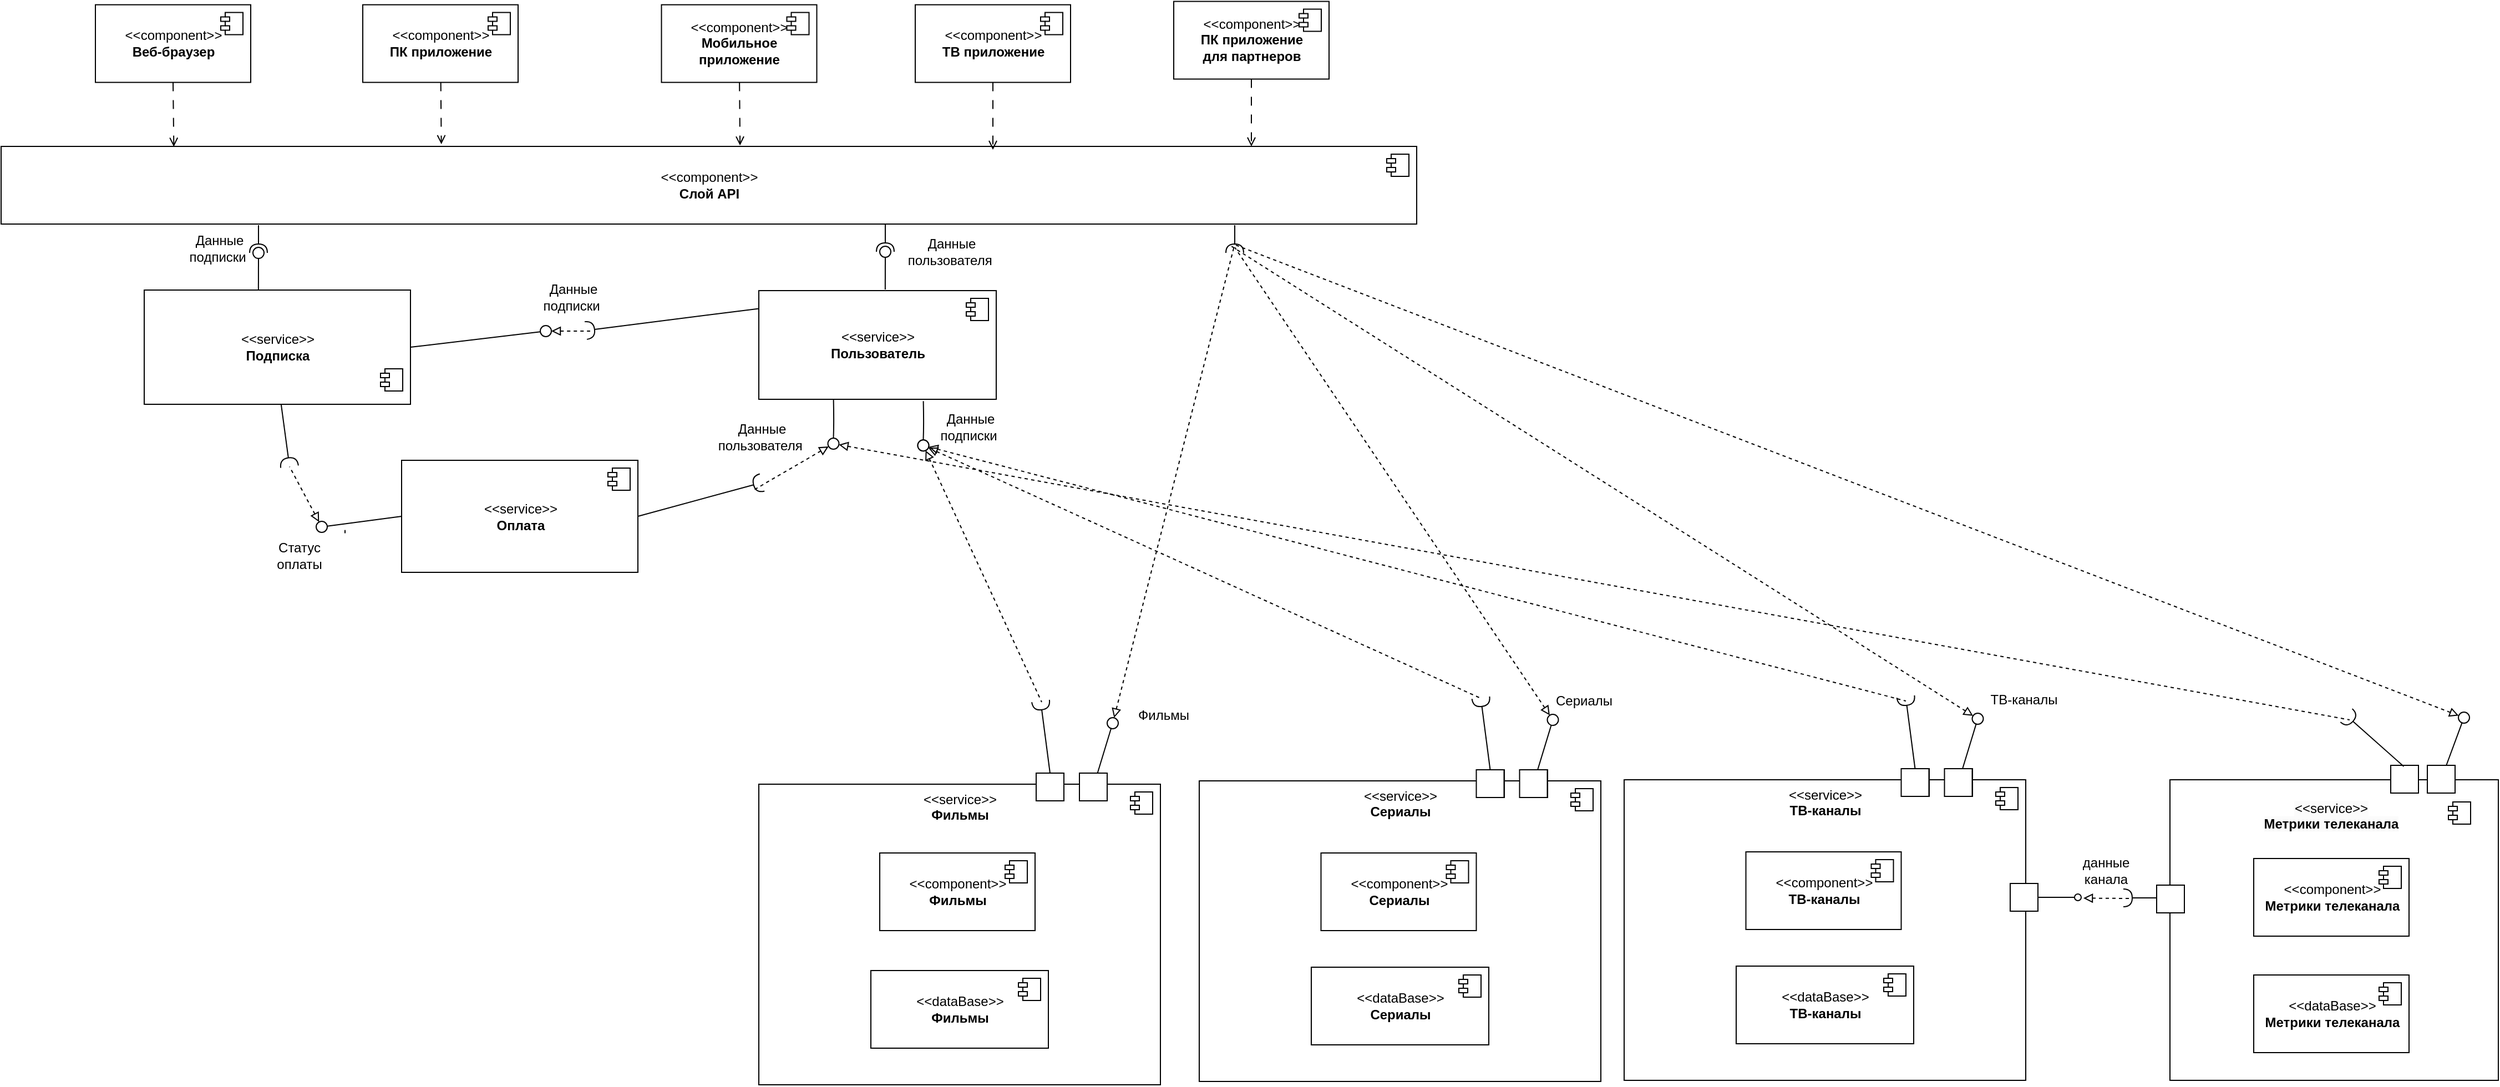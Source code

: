 <mxfile version="20.8.23" type="google"><diagram name="UML Component Diagram" id="gMeuonH23pOtvhWOVpLv"><mxGraphModel grid="0" page="1" gridSize="10" guides="1" tooltips="1" connect="1" arrows="1" fold="1" pageScale="1" pageWidth="827" pageHeight="1169" math="0" shadow="0"><root><mxCell id="0"/><mxCell id="1" parent="0"/><mxCell id="H2AgnQTNjd3K8Xh8UToB-10" value="" style="rounded=0;whiteSpace=wrap;html=1;" vertex="1" parent="1"><mxGeometry x="5302" y="782" width="296" height="271" as="geometry"/></mxCell><mxCell id="k0AQWbKtskEGaVL1FDZ_-157" value="&amp;lt;&amp;lt;service&amp;gt;&amp;gt;&lt;br style=&quot;border-color: var(--border-color);&quot;&gt;&lt;b style=&quot;border-color: var(--border-color);&quot;&gt;Фильмы&lt;/b&gt;" style="html=1;dropTarget=0;verticalAlign=top;" vertex="1" parent="1"><mxGeometry x="4030" y="786" width="362" height="271" as="geometry"/></mxCell><mxCell id="k0AQWbKtskEGaVL1FDZ_-158" value="" style="shape=module;jettyWidth=8;jettyHeight=4;" vertex="1" parent="k0AQWbKtskEGaVL1FDZ_-157"><mxGeometry x="1" width="20" height="20" relative="1" as="geometry"><mxPoint x="-27" y="7" as="offset"/></mxGeometry></mxCell><mxCell id="k0AQWbKtskEGaVL1FDZ_-159" style="rounded=0;orthogonalLoop=1;jettySize=auto;html=1;entryX=0.122;entryY=0.004;entryDx=0;entryDy=0;dashed=1;dashPattern=8 8;endArrow=open;endFill=0;exitX=0.5;exitY=1;exitDx=0;exitDy=0;entryPerimeter=0;" edge="1" parent="1" source="k0AQWbKtskEGaVL1FDZ_-160" target="k0AQWbKtskEGaVL1FDZ_-166"><mxGeometry relative="1" as="geometry"/></mxCell><mxCell id="k0AQWbKtskEGaVL1FDZ_-160" value="&amp;lt;&amp;lt;component&amp;gt;&amp;gt;&lt;br&gt;&lt;b&gt;Веб-браузер&lt;/b&gt;" style="html=1;dropTarget=0;" vertex="1" parent="1"><mxGeometry x="3432" y="83.28" width="140" height="70" as="geometry"/></mxCell><mxCell id="k0AQWbKtskEGaVL1FDZ_-161" value="" style="shape=module;jettyWidth=8;jettyHeight=4;" vertex="1" parent="k0AQWbKtskEGaVL1FDZ_-160"><mxGeometry x="1" width="20" height="20" relative="1" as="geometry"><mxPoint x="-27" y="7" as="offset"/></mxGeometry></mxCell><mxCell id="k0AQWbKtskEGaVL1FDZ_-162" style="rounded=0;orthogonalLoop=1;jettySize=auto;html=1;entryX=0.311;entryY=-0.029;entryDx=0;entryDy=0;dashed=1;dashPattern=8 8;endArrow=open;endFill=0;entryPerimeter=0;" edge="1" parent="1" source="k0AQWbKtskEGaVL1FDZ_-163" target="k0AQWbKtskEGaVL1FDZ_-166"><mxGeometry relative="1" as="geometry"><mxPoint x="3909" y="211" as="targetPoint"/></mxGeometry></mxCell><mxCell id="k0AQWbKtskEGaVL1FDZ_-163" value="&amp;lt;&amp;lt;component&amp;gt;&amp;gt;&lt;br&gt;&lt;b&gt;ПК приложение&lt;/b&gt;" style="html=1;dropTarget=0;" vertex="1" parent="1"><mxGeometry x="3673" y="83.28" width="140" height="70" as="geometry"/></mxCell><mxCell id="k0AQWbKtskEGaVL1FDZ_-164" value="" style="shape=module;jettyWidth=8;jettyHeight=4;" vertex="1" parent="k0AQWbKtskEGaVL1FDZ_-163"><mxGeometry x="1" width="20" height="20" relative="1" as="geometry"><mxPoint x="-27" y="7" as="offset"/></mxGeometry></mxCell><mxCell id="k0AQWbKtskEGaVL1FDZ_-165" style="edgeStyle=orthogonalEdgeStyle;curved=1;rounded=0;orthogonalLoop=1;jettySize=auto;html=1;endArrow=none;endFill=0;startArrow=none;" edge="1" parent="1"><mxGeometry relative="1" as="geometry"><mxPoint x="3657.0" y="559.7" as="targetPoint"/><mxPoint x="3657" y="559.7" as="sourcePoint"/><Array as="points"><mxPoint x="3657" y="554.7"/><mxPoint x="3657" y="554.7"/></Array></mxGeometry></mxCell><mxCell id="k0AQWbKtskEGaVL1FDZ_-166" value="&amp;lt;&amp;lt;component&amp;gt;&amp;gt;&lt;br&gt;&lt;b&gt;Слой API&lt;/b&gt;" style="html=1;dropTarget=0;" vertex="1" parent="1"><mxGeometry x="3347" y="211" width="1276" height="70" as="geometry"/></mxCell><mxCell id="k0AQWbKtskEGaVL1FDZ_-167" value="" style="shape=module;jettyWidth=8;jettyHeight=4;" vertex="1" parent="k0AQWbKtskEGaVL1FDZ_-166"><mxGeometry x="1" width="20" height="20" relative="1" as="geometry"><mxPoint x="-27" y="7" as="offset"/></mxGeometry></mxCell><mxCell id="k0AQWbKtskEGaVL1FDZ_-168" value="&amp;lt;&amp;lt;dataBase&amp;gt;&amp;gt;&lt;br&gt;&lt;b style=&quot;border-color: var(--border-color);&quot;&gt;Фильмы&lt;/b&gt;" style="html=1;dropTarget=0;" vertex="1" parent="1"><mxGeometry x="4131" y="954" width="160" height="70" as="geometry"/></mxCell><mxCell id="k0AQWbKtskEGaVL1FDZ_-169" value="" style="shape=module;jettyWidth=8;jettyHeight=4;" vertex="1" parent="k0AQWbKtskEGaVL1FDZ_-168"><mxGeometry x="1" width="20" height="20" relative="1" as="geometry"><mxPoint x="-27" y="7" as="offset"/></mxGeometry></mxCell><mxCell id="k0AQWbKtskEGaVL1FDZ_-170" value="" style="rounded=0;orthogonalLoop=1;jettySize=auto;html=1;endArrow=none;endFill=0;sketch=0;sourcePerimeterSpacing=0;targetPerimeterSpacing=0;curved=1;exitX=0.597;exitY=-0.014;exitDx=0;exitDy=0;exitPerimeter=0;" edge="1" parent="1" target="k0AQWbKtskEGaVL1FDZ_-172"><mxGeometry relative="1" as="geometry"><mxPoint x="3578.938" y="341.002" as="sourcePoint"/></mxGeometry></mxCell><mxCell id="k0AQWbKtskEGaVL1FDZ_-171" value="" style="rounded=0;orthogonalLoop=1;jettySize=auto;html=1;endArrow=halfCircle;endFill=0;entryX=0.5;entryY=0.5;endSize=6;strokeWidth=1;sketch=0;curved=1;" edge="1" parent="1" target="k0AQWbKtskEGaVL1FDZ_-172"><mxGeometry relative="1" as="geometry"><mxPoint x="3579" y="282.01" as="sourcePoint"/></mxGeometry></mxCell><mxCell id="k0AQWbKtskEGaVL1FDZ_-172" value="" style="ellipse;whiteSpace=wrap;html=1;align=center;aspect=fixed;resizable=0;points=[];outlineConnect=0;sketch=0;" vertex="1" parent="1"><mxGeometry x="3574" y="302.01" width="10" height="10" as="geometry"/></mxCell><mxCell id="k0AQWbKtskEGaVL1FDZ_-173" value="" style="rounded=0;orthogonalLoop=1;jettySize=auto;html=1;endArrow=none;endFill=0;sketch=0;sourcePerimeterSpacing=0;targetPerimeterSpacing=0;curved=1;exitX=0.597;exitY=-0.014;exitDx=0;exitDy=0;exitPerimeter=0;" edge="1" parent="1" target="k0AQWbKtskEGaVL1FDZ_-174"><mxGeometry relative="1" as="geometry"><mxPoint x="4143.938" y="339.992" as="sourcePoint"/></mxGeometry></mxCell><mxCell id="k0AQWbKtskEGaVL1FDZ_-174" value="" style="ellipse;whiteSpace=wrap;html=1;align=center;aspect=fixed;resizable=0;points=[];outlineConnect=0;sketch=0;" vertex="1" parent="1"><mxGeometry x="4139" y="301" width="10" height="10" as="geometry"/></mxCell><mxCell id="k0AQWbKtskEGaVL1FDZ_-175" value="" style="rounded=0;orthogonalLoop=1;jettySize=auto;html=1;endArrow=halfCircle;endFill=0;entryX=0.5;entryY=0.5;endSize=6;strokeWidth=1;sketch=0;curved=1;" edge="1" parent="1" target="k0AQWbKtskEGaVL1FDZ_-174"><mxGeometry relative="1" as="geometry"><mxPoint x="4144" y="281" as="sourcePoint"/></mxGeometry></mxCell><mxCell id="k0AQWbKtskEGaVL1FDZ_-176" value="" style="rounded=0;orthogonalLoop=1;jettySize=auto;html=1;endArrow=halfCircle;endFill=0;entryX=0.5;entryY=0.5;endSize=6;strokeWidth=1;sketch=0;curved=1;" edge="1" parent="1"><mxGeometry relative="1" as="geometry"><mxPoint x="4459" y="282.01" as="sourcePoint"/><mxPoint x="4459" y="307.01" as="targetPoint"/></mxGeometry></mxCell><mxCell id="k0AQWbKtskEGaVL1FDZ_-177" value="Данные подписки&amp;nbsp;" style="text;html=1;strokeColor=none;fillColor=none;align=center;verticalAlign=middle;whiteSpace=wrap;rounded=0;" vertex="1" parent="1"><mxGeometry x="3514" y="288.01" width="60" height="30" as="geometry"/></mxCell><mxCell id="k0AQWbKtskEGaVL1FDZ_-178" value="Данные пользователя&amp;nbsp;" style="text;html=1;strokeColor=none;fillColor=none;align=center;verticalAlign=middle;whiteSpace=wrap;rounded=0;" vertex="1" parent="1"><mxGeometry x="4174" y="291" width="60" height="30" as="geometry"/></mxCell><mxCell id="k0AQWbKtskEGaVL1FDZ_-179" value="" style="rounded=0;orthogonalLoop=1;jettySize=auto;html=1;endArrow=halfCircle;endFill=0;endSize=6;strokeWidth=1;sketch=0;curved=1;exitX=1;exitY=0.5;exitDx=0;exitDy=0;" edge="1" parent="1" source="k0AQWbKtskEGaVL1FDZ_-209"><mxGeometry relative="1" as="geometry"><mxPoint x="4095" y="638.5" as="sourcePoint"/><mxPoint x="4033" y="514" as="targetPoint"/></mxGeometry></mxCell><mxCell id="k0AQWbKtskEGaVL1FDZ_-180" value="" style="edgeStyle=orthogonalEdgeStyle;curved=1;rounded=0;orthogonalLoop=1;jettySize=auto;html=1;endArrow=none;endFill=0;" edge="1" parent="1" target="k0AQWbKtskEGaVL1FDZ_-182"><mxGeometry relative="1" as="geometry"><mxPoint x="4097.25" y="488" as="targetPoint"/><mxPoint x="4097.309" y="439" as="sourcePoint"/></mxGeometry></mxCell><mxCell id="k0AQWbKtskEGaVL1FDZ_-181" style="edgeStyle=none;rounded=0;orthogonalLoop=1;jettySize=auto;html=1;dashed=1;startArrow=block;startFill=0;endArrow=none;endFill=0;" edge="1" parent="1" source="k0AQWbKtskEGaVL1FDZ_-182"><mxGeometry relative="1" as="geometry"><mxPoint x="4025" y="521" as="targetPoint"/></mxGeometry></mxCell><mxCell id="k0AQWbKtskEGaVL1FDZ_-182" value="" style="ellipse;whiteSpace=wrap;html=1;align=center;aspect=fixed;resizable=0;points=[];outlineConnect=0;sketch=0;" vertex="1" parent="1"><mxGeometry x="4092.25" y="474" width="10" height="10" as="geometry"/></mxCell><mxCell id="k0AQWbKtskEGaVL1FDZ_-183" value="" style="rounded=0;orthogonalLoop=1;jettySize=auto;html=1;endArrow=none;endFill=0;sketch=0;sourcePerimeterSpacing=0;targetPerimeterSpacing=0;curved=1;exitX=1;exitY=0.5;exitDx=0;exitDy=0;" edge="1" parent="1" source="k0AQWbKtskEGaVL1FDZ_-207" target="k0AQWbKtskEGaVL1FDZ_-185"><mxGeometry relative="1" as="geometry"><mxPoint x="3716" y="456" as="sourcePoint"/></mxGeometry></mxCell><mxCell id="k0AQWbKtskEGaVL1FDZ_-184" style="edgeStyle=none;rounded=0;orthogonalLoop=1;jettySize=auto;html=1;endArrow=none;endFill=0;dashed=1;startArrow=block;startFill=0;" edge="1" parent="1" source="k0AQWbKtskEGaVL1FDZ_-185"><mxGeometry relative="1" as="geometry"><mxPoint x="3878" y="377.5" as="targetPoint"/></mxGeometry></mxCell><mxCell id="k0AQWbKtskEGaVL1FDZ_-185" value="" style="ellipse;whiteSpace=wrap;html=1;align=center;aspect=fixed;resizable=0;points=[];outlineConnect=0;sketch=0;" vertex="1" parent="1"><mxGeometry x="3833" y="372.5" width="10" height="10" as="geometry"/></mxCell><mxCell id="k0AQWbKtskEGaVL1FDZ_-186" value="" style="rounded=0;orthogonalLoop=1;jettySize=auto;html=1;endArrow=halfCircle;endFill=0;endSize=6;strokeWidth=1;sketch=0;curved=1;exitX=0.005;exitY=0.164;exitDx=0;exitDy=0;exitPerimeter=0;" edge="1" parent="1" source="k0AQWbKtskEGaVL1FDZ_-211"><mxGeometry relative="1" as="geometry"><mxPoint x="4023" y="377" as="sourcePoint"/><mxPoint x="3874" y="377" as="targetPoint"/></mxGeometry></mxCell><mxCell id="k0AQWbKtskEGaVL1FDZ_-187" value="Данные подписки&amp;nbsp;" style="text;html=1;strokeColor=none;fillColor=none;align=center;verticalAlign=middle;whiteSpace=wrap;rounded=0;" vertex="1" parent="1"><mxGeometry x="3833" y="332" width="60" height="30" as="geometry"/></mxCell><mxCell id="k0AQWbKtskEGaVL1FDZ_-188" value="" style="rounded=0;orthogonalLoop=1;jettySize=auto;html=1;endArrow=halfCircle;endFill=0;endSize=6;strokeWidth=1;sketch=0;curved=1;exitX=0.603;exitY=1.004;exitDx=0;exitDy=0;exitPerimeter=0;" edge="1" parent="1"><mxGeometry relative="1" as="geometry"><mxPoint x="3597.862" y="431.998" as="sourcePoint"/><mxPoint x="3607" y="499.71" as="targetPoint"/></mxGeometry></mxCell><mxCell id="k0AQWbKtskEGaVL1FDZ_-189" style="rounded=0;orthogonalLoop=1;jettySize=auto;html=1;entryX=0;entryY=0.5;entryDx=0;entryDy=0;endArrow=none;endFill=0;" edge="1" parent="1" source="k0AQWbKtskEGaVL1FDZ_-191" target="k0AQWbKtskEGaVL1FDZ_-209"><mxGeometry relative="1" as="geometry"><mxPoint x="3677" y="610.71" as="targetPoint"/></mxGeometry></mxCell><mxCell id="k0AQWbKtskEGaVL1FDZ_-190" style="edgeStyle=none;rounded=0;orthogonalLoop=1;jettySize=auto;html=1;dashed=1;startArrow=block;startFill=0;endArrow=none;endFill=0;" edge="1" parent="1" source="k0AQWbKtskEGaVL1FDZ_-191"><mxGeometry relative="1" as="geometry"><mxPoint x="3607" y="499.71" as="targetPoint"/></mxGeometry></mxCell><mxCell id="k0AQWbKtskEGaVL1FDZ_-191" value="" style="ellipse;whiteSpace=wrap;html=1;align=center;aspect=fixed;resizable=0;points=[];outlineConnect=0;sketch=0;" vertex="1" parent="1"><mxGeometry x="3631" y="549" width="10" height="10" as="geometry"/></mxCell><mxCell id="k0AQWbKtskEGaVL1FDZ_-192" value="Статус&lt;br&gt;оплаты" style="text;html=1;strokeColor=none;fillColor=none;align=center;verticalAlign=middle;whiteSpace=wrap;rounded=0;" vertex="1" parent="1"><mxGeometry x="3586" y="565" width="60" height="30" as="geometry"/></mxCell><mxCell id="k0AQWbKtskEGaVL1FDZ_-193" style="edgeStyle=none;rounded=0;orthogonalLoop=1;jettySize=auto;html=1;startArrow=none;startFill=0;endArrow=none;endFill=0;" edge="1" parent="1" source="k0AQWbKtskEGaVL1FDZ_-194" target="k0AQWbKtskEGaVL1FDZ_-197"><mxGeometry relative="1" as="geometry"/></mxCell><mxCell id="k0AQWbKtskEGaVL1FDZ_-194" value="" style="whiteSpace=wrap;html=1;aspect=fixed;" vertex="1" parent="1"><mxGeometry x="4319" y="776" width="25" height="25" as="geometry"/></mxCell><mxCell id="k0AQWbKtskEGaVL1FDZ_-195" value="" style="whiteSpace=wrap;html=1;aspect=fixed;" vertex="1" parent="1"><mxGeometry x="4280" y="776" width="25" height="25" as="geometry"/></mxCell><mxCell id="k0AQWbKtskEGaVL1FDZ_-196" style="edgeStyle=none;rounded=0;orthogonalLoop=1;jettySize=auto;html=1;dashed=1;startArrow=block;startFill=0;endArrow=none;endFill=0;" edge="1" parent="1" source="k0AQWbKtskEGaVL1FDZ_-197"><mxGeometry relative="1" as="geometry"><mxPoint x="4459" y="299" as="targetPoint"/></mxGeometry></mxCell><mxCell id="k0AQWbKtskEGaVL1FDZ_-197" value="" style="ellipse;whiteSpace=wrap;html=1;align=center;aspect=fixed;resizable=0;points=[];outlineConnect=0;sketch=0;" vertex="1" parent="1"><mxGeometry x="4344" y="726" width="10" height="10" as="geometry"/></mxCell><mxCell id="k0AQWbKtskEGaVL1FDZ_-198" value="" style="rounded=0;orthogonalLoop=1;jettySize=auto;html=1;endArrow=halfCircle;endFill=0;endSize=6;strokeWidth=1;sketch=0;curved=1;exitX=0.5;exitY=0;exitDx=0;exitDy=0;" edge="1" parent="1" source="k0AQWbKtskEGaVL1FDZ_-195"><mxGeometry relative="1" as="geometry"><mxPoint x="4028.862" y="339.788" as="sourcePoint"/><mxPoint x="4284" y="711" as="targetPoint"/></mxGeometry></mxCell><mxCell id="k0AQWbKtskEGaVL1FDZ_-199" value="Данные пользователя&amp;nbsp;" style="text;html=1;strokeColor=none;fillColor=none;align=center;verticalAlign=middle;whiteSpace=wrap;rounded=0;" vertex="1" parent="1"><mxGeometry x="4003.25" y="458" width="60" height="30" as="geometry"/></mxCell><mxCell id="k0AQWbKtskEGaVL1FDZ_-200" value="" style="edgeStyle=orthogonalEdgeStyle;curved=1;rounded=0;orthogonalLoop=1;jettySize=auto;html=1;endArrow=none;endFill=0;" edge="1" parent="1" target="k0AQWbKtskEGaVL1FDZ_-202"><mxGeometry relative="1" as="geometry"><mxPoint x="4178.25" y="489.63" as="targetPoint"/><mxPoint x="4178.303" y="440.63" as="sourcePoint"/></mxGeometry></mxCell><mxCell id="k0AQWbKtskEGaVL1FDZ_-201" style="edgeStyle=none;rounded=0;orthogonalLoop=1;jettySize=auto;html=1;startArrow=block;startFill=0;endArrow=none;endFill=0;dashed=1;" edge="1" parent="1" source="k0AQWbKtskEGaVL1FDZ_-202"><mxGeometry relative="1" as="geometry"><mxPoint x="4285" y="712" as="targetPoint"/></mxGeometry></mxCell><mxCell id="k0AQWbKtskEGaVL1FDZ_-202" value="" style="ellipse;whiteSpace=wrap;html=1;align=center;aspect=fixed;resizable=0;points=[];outlineConnect=0;sketch=0;" vertex="1" parent="1"><mxGeometry x="4173.25" y="475.63" width="10" height="10" as="geometry"/></mxCell><mxCell id="k0AQWbKtskEGaVL1FDZ_-203" value="Данные подписки&amp;nbsp;" style="text;html=1;strokeColor=none;fillColor=none;align=center;verticalAlign=middle;whiteSpace=wrap;rounded=0;" vertex="1" parent="1"><mxGeometry x="4190.75" y="448.5" width="60" height="30" as="geometry"/></mxCell><mxCell id="k0AQWbKtskEGaVL1FDZ_-204" value="Фильмы" style="text;html=1;strokeColor=none;fillColor=none;align=center;verticalAlign=middle;whiteSpace=wrap;rounded=0;" vertex="1" parent="1"><mxGeometry x="4365" y="709" width="60" height="30" as="geometry"/></mxCell><mxCell id="k0AQWbKtskEGaVL1FDZ_-205" value="&amp;lt;&amp;lt;component&amp;gt;&amp;gt;&lt;br&gt;&lt;b&gt;Фильмы&lt;/b&gt;" style="html=1;dropTarget=0;" vertex="1" parent="1"><mxGeometry x="4139" y="848" width="140" height="70" as="geometry"/></mxCell><mxCell id="k0AQWbKtskEGaVL1FDZ_-206" value="" style="shape=module;jettyWidth=8;jettyHeight=4;" vertex="1" parent="k0AQWbKtskEGaVL1FDZ_-205"><mxGeometry x="1" width="20" height="20" relative="1" as="geometry"><mxPoint x="-27" y="7" as="offset"/></mxGeometry></mxCell><mxCell id="k0AQWbKtskEGaVL1FDZ_-207" value="&lt;span style=&quot;border-color: var(--border-color);&quot;&gt;&amp;lt;&amp;lt;service&amp;gt;&amp;gt;&lt;br&gt;&lt;b&gt;Подписка&lt;/b&gt;&lt;/span&gt;" style="html=1;dropTarget=0;verticalAlign=middle;" vertex="1" parent="1"><mxGeometry x="3476" y="340.5" width="240" height="103" as="geometry"/></mxCell><mxCell id="k0AQWbKtskEGaVL1FDZ_-208" value="" style="shape=module;jettyWidth=8;jettyHeight=4;" vertex="1" parent="k0AQWbKtskEGaVL1FDZ_-207"><mxGeometry x="1" width="20" height="20" relative="1" as="geometry"><mxPoint x="-27" y="71" as="offset"/></mxGeometry></mxCell><mxCell id="k0AQWbKtskEGaVL1FDZ_-209" value="&amp;lt;&amp;lt;service&amp;gt;&amp;gt;&lt;br style=&quot;border-color: var(--border-color);&quot;&gt;&lt;b&gt;Оплата&lt;/b&gt;" style="html=1;dropTarget=0;verticalAlign=middle;" vertex="1" parent="1"><mxGeometry x="3708" y="494" width="213" height="101" as="geometry"/></mxCell><mxCell id="k0AQWbKtskEGaVL1FDZ_-210" value="" style="shape=module;jettyWidth=8;jettyHeight=4;" vertex="1" parent="k0AQWbKtskEGaVL1FDZ_-209"><mxGeometry x="1" width="20" height="20" relative="1" as="geometry"><mxPoint x="-27" y="7" as="offset"/></mxGeometry></mxCell><mxCell id="k0AQWbKtskEGaVL1FDZ_-211" value="&amp;lt;&amp;lt;service&amp;gt;&amp;gt;&lt;br style=&quot;border-color: var(--border-color);&quot;&gt;&lt;b style=&quot;border-color: var(--border-color);&quot;&gt;Пользователь&lt;/b&gt;" style="html=1;dropTarget=0;verticalAlign=middle;" vertex="1" parent="1"><mxGeometry x="4030" y="341" width="214" height="98" as="geometry"/></mxCell><mxCell id="k0AQWbKtskEGaVL1FDZ_-212" value="" style="shape=module;jettyWidth=8;jettyHeight=4;" vertex="1" parent="k0AQWbKtskEGaVL1FDZ_-211"><mxGeometry x="1" width="20" height="20" relative="1" as="geometry"><mxPoint x="-27" y="7" as="offset"/></mxGeometry></mxCell><mxCell id="k0AQWbKtskEGaVL1FDZ_-214" value="&amp;lt;&amp;lt;service&amp;gt;&amp;gt;&lt;br style=&quot;border-color: var(--border-color);&quot;&gt;&lt;b style=&quot;border-color: var(--border-color);&quot;&gt;Сериалы&lt;/b&gt;" style="html=1;dropTarget=0;verticalAlign=top;" vertex="1" parent="1"><mxGeometry x="4427" y="783" width="362" height="271" as="geometry"/></mxCell><mxCell id="k0AQWbKtskEGaVL1FDZ_-215" value="" style="shape=module;jettyWidth=8;jettyHeight=4;" vertex="1" parent="k0AQWbKtskEGaVL1FDZ_-214"><mxGeometry x="1" width="20" height="20" relative="1" as="geometry"><mxPoint x="-27" y="7" as="offset"/></mxGeometry></mxCell><mxCell id="k0AQWbKtskEGaVL1FDZ_-216" value="&amp;lt;&amp;lt;dataBase&amp;gt;&amp;gt;&lt;br&gt;&lt;b style=&quot;border-color: var(--border-color);&quot;&gt;Сериалы&lt;/b&gt;" style="html=1;dropTarget=0;" vertex="1" parent="1"><mxGeometry x="4528" y="951" width="160" height="70" as="geometry"/></mxCell><mxCell id="k0AQWbKtskEGaVL1FDZ_-217" value="" style="shape=module;jettyWidth=8;jettyHeight=4;" vertex="1" parent="k0AQWbKtskEGaVL1FDZ_-216"><mxGeometry x="1" width="20" height="20" relative="1" as="geometry"><mxPoint x="-27" y="7" as="offset"/></mxGeometry></mxCell><mxCell id="k0AQWbKtskEGaVL1FDZ_-218" value="" style="whiteSpace=wrap;html=1;aspect=fixed;" vertex="1" parent="1"><mxGeometry x="4716" y="773" width="25" height="25" as="geometry"/></mxCell><mxCell id="k0AQWbKtskEGaVL1FDZ_-219" value="" style="whiteSpace=wrap;html=1;aspect=fixed;" vertex="1" parent="1"><mxGeometry x="4677" y="773" width="25" height="25" as="geometry"/></mxCell><mxCell id="k0AQWbKtskEGaVL1FDZ_-220" value="&amp;lt;&amp;lt;component&amp;gt;&amp;gt;&lt;br&gt;&lt;b&gt;Сериалы&lt;/b&gt;" style="html=1;dropTarget=0;" vertex="1" parent="1"><mxGeometry x="4536.75" y="848" width="140" height="70" as="geometry"/></mxCell><mxCell id="k0AQWbKtskEGaVL1FDZ_-221" value="" style="shape=module;jettyWidth=8;jettyHeight=4;" vertex="1" parent="k0AQWbKtskEGaVL1FDZ_-220"><mxGeometry x="1" width="20" height="20" relative="1" as="geometry"><mxPoint x="-27" y="7" as="offset"/></mxGeometry></mxCell><mxCell id="k0AQWbKtskEGaVL1FDZ_-222" style="edgeStyle=none;rounded=0;orthogonalLoop=1;jettySize=auto;html=1;startArrow=none;startFill=0;endArrow=none;endFill=0;" edge="1" parent="1" source="k0AQWbKtskEGaVL1FDZ_-223" target="k0AQWbKtskEGaVL1FDZ_-225"><mxGeometry relative="1" as="geometry"/></mxCell><mxCell id="k0AQWbKtskEGaVL1FDZ_-223" value="" style="whiteSpace=wrap;html=1;aspect=fixed;" vertex="1" parent="1"><mxGeometry x="4715.75" y="773" width="25" height="25" as="geometry"/></mxCell><mxCell id="k0AQWbKtskEGaVL1FDZ_-224" value="" style="whiteSpace=wrap;html=1;aspect=fixed;" vertex="1" parent="1"><mxGeometry x="4676.75" y="773" width="25" height="25" as="geometry"/></mxCell><mxCell id="k0AQWbKtskEGaVL1FDZ_-225" value="" style="ellipse;whiteSpace=wrap;html=1;align=center;aspect=fixed;resizable=0;points=[];outlineConnect=0;sketch=0;" vertex="1" parent="1"><mxGeometry x="4740.75" y="723" width="10" height="10" as="geometry"/></mxCell><mxCell id="k0AQWbKtskEGaVL1FDZ_-226" value="" style="rounded=0;orthogonalLoop=1;jettySize=auto;html=1;endArrow=halfCircle;endFill=0;endSize=6;strokeWidth=1;sketch=0;curved=1;exitX=0.5;exitY=0;exitDx=0;exitDy=0;" edge="1" parent="1" source="k0AQWbKtskEGaVL1FDZ_-224"><mxGeometry relative="1" as="geometry"><mxPoint x="4425.612" y="336.788" as="sourcePoint"/><mxPoint x="4680.75" y="708" as="targetPoint"/></mxGeometry></mxCell><mxCell id="k0AQWbKtskEGaVL1FDZ_-227" style="edgeStyle=none;rounded=0;orthogonalLoop=1;jettySize=auto;html=1;startArrow=block;startFill=0;endArrow=none;endFill=0;dashed=1;" edge="1" parent="1" source="k0AQWbKtskEGaVL1FDZ_-228"><mxGeometry relative="1" as="geometry"><mxPoint x="4681.75" y="709" as="targetPoint"/></mxGeometry></mxCell><mxCell id="k0AQWbKtskEGaVL1FDZ_-228" value="" style="ellipse;whiteSpace=wrap;html=1;align=center;aspect=fixed;resizable=0;points=[];outlineConnect=0;sketch=0;" vertex="1" parent="1"><mxGeometry x="4173.25" y="475.63" width="10" height="10" as="geometry"/></mxCell><mxCell id="k0AQWbKtskEGaVL1FDZ_-229" style="edgeStyle=none;rounded=0;orthogonalLoop=1;jettySize=auto;html=1;dashed=1;startArrow=block;startFill=0;endArrow=none;endFill=0;" edge="1" parent="1" source="k0AQWbKtskEGaVL1FDZ_-225"><mxGeometry relative="1" as="geometry"><mxPoint x="4459" y="302" as="targetPoint"/><mxPoint x="4358.615" y="736.015" as="sourcePoint"/></mxGeometry></mxCell><mxCell id="k0AQWbKtskEGaVL1FDZ_-230" value="Сериалы" style="text;html=1;strokeColor=none;fillColor=none;align=center;verticalAlign=middle;whiteSpace=wrap;rounded=0;" vertex="1" parent="1"><mxGeometry x="4744" y="696" width="60" height="30" as="geometry"/></mxCell><mxCell id="k0AQWbKtskEGaVL1FDZ_-231" value="&amp;lt;&amp;lt;service&amp;gt;&amp;gt;&lt;br style=&quot;border-color: var(--border-color);&quot;&gt;&lt;b style=&quot;border-color: var(--border-color);&quot;&gt;ТВ-каналы&lt;/b&gt;" style="html=1;dropTarget=0;verticalAlign=top;" vertex="1" parent="1"><mxGeometry x="4810" y="782" width="362" height="271" as="geometry"/></mxCell><mxCell id="k0AQWbKtskEGaVL1FDZ_-232" value="" style="shape=module;jettyWidth=8;jettyHeight=4;" vertex="1" parent="k0AQWbKtskEGaVL1FDZ_-231"><mxGeometry x="1" width="20" height="20" relative="1" as="geometry"><mxPoint x="-27" y="7" as="offset"/></mxGeometry></mxCell><mxCell id="k0AQWbKtskEGaVL1FDZ_-233" value="&amp;lt;&amp;lt;dataBase&amp;gt;&amp;gt;&lt;br&gt;&lt;b style=&quot;border-color: var(--border-color);&quot;&gt;ТВ-каналы&lt;/b&gt;" style="html=1;dropTarget=0;" vertex="1" parent="1"><mxGeometry x="4911" y="950" width="160" height="70" as="geometry"/></mxCell><mxCell id="k0AQWbKtskEGaVL1FDZ_-234" value="" style="shape=module;jettyWidth=8;jettyHeight=4;" vertex="1" parent="k0AQWbKtskEGaVL1FDZ_-233"><mxGeometry x="1" width="20" height="20" relative="1" as="geometry"><mxPoint x="-27" y="7" as="offset"/></mxGeometry></mxCell><mxCell id="k0AQWbKtskEGaVL1FDZ_-235" value="" style="whiteSpace=wrap;html=1;aspect=fixed;" vertex="1" parent="1"><mxGeometry x="5099" y="772" width="25" height="25" as="geometry"/></mxCell><mxCell id="k0AQWbKtskEGaVL1FDZ_-236" value="" style="whiteSpace=wrap;html=1;aspect=fixed;" vertex="1" parent="1"><mxGeometry x="5060" y="772" width="25" height="25" as="geometry"/></mxCell><mxCell id="k0AQWbKtskEGaVL1FDZ_-237" value="&amp;lt;&amp;lt;component&amp;gt;&amp;gt;&lt;br&gt;&lt;b&gt;ТВ-каналы&lt;/b&gt;" style="html=1;dropTarget=0;" vertex="1" parent="1"><mxGeometry x="4919.75" y="847" width="140" height="70" as="geometry"/></mxCell><mxCell id="k0AQWbKtskEGaVL1FDZ_-238" value="" style="shape=module;jettyWidth=8;jettyHeight=4;" vertex="1" parent="k0AQWbKtskEGaVL1FDZ_-237"><mxGeometry x="1" width="20" height="20" relative="1" as="geometry"><mxPoint x="-27" y="7" as="offset"/></mxGeometry></mxCell><mxCell id="k0AQWbKtskEGaVL1FDZ_-239" style="edgeStyle=none;rounded=0;orthogonalLoop=1;jettySize=auto;html=1;startArrow=none;startFill=0;endArrow=none;endFill=0;" edge="1" parent="1" source="k0AQWbKtskEGaVL1FDZ_-240" target="k0AQWbKtskEGaVL1FDZ_-242"><mxGeometry relative="1" as="geometry"/></mxCell><mxCell id="k0AQWbKtskEGaVL1FDZ_-240" value="" style="whiteSpace=wrap;html=1;aspect=fixed;" vertex="1" parent="1"><mxGeometry x="5098.75" y="772" width="25" height="25" as="geometry"/></mxCell><mxCell id="k0AQWbKtskEGaVL1FDZ_-241" value="" style="whiteSpace=wrap;html=1;aspect=fixed;" vertex="1" parent="1"><mxGeometry x="5059.75" y="772" width="25" height="25" as="geometry"/></mxCell><mxCell id="k0AQWbKtskEGaVL1FDZ_-242" value="" style="ellipse;whiteSpace=wrap;html=1;align=center;aspect=fixed;resizable=0;points=[];outlineConnect=0;sketch=0;" vertex="1" parent="1"><mxGeometry x="5123.75" y="722" width="10" height="10" as="geometry"/></mxCell><mxCell id="k0AQWbKtskEGaVL1FDZ_-243" value="" style="rounded=0;orthogonalLoop=1;jettySize=auto;html=1;endArrow=halfCircle;endFill=0;endSize=6;strokeWidth=1;sketch=0;curved=1;exitX=0.5;exitY=0;exitDx=0;exitDy=0;" edge="1" parent="1" source="k0AQWbKtskEGaVL1FDZ_-241"><mxGeometry relative="1" as="geometry"><mxPoint x="4808.612" y="335.788" as="sourcePoint"/><mxPoint x="5063.75" y="707" as="targetPoint"/></mxGeometry></mxCell><mxCell id="k0AQWbKtskEGaVL1FDZ_-244" style="edgeStyle=none;rounded=0;orthogonalLoop=1;jettySize=auto;html=1;dashed=1;startArrow=block;startFill=0;endArrow=none;endFill=0;" edge="1" parent="1" source="k0AQWbKtskEGaVL1FDZ_-242"><mxGeometry relative="1" as="geometry"><mxPoint x="4456" y="301" as="targetPoint"/><mxPoint x="4741.615" y="735.015" as="sourcePoint"/></mxGeometry></mxCell><mxCell id="k0AQWbKtskEGaVL1FDZ_-245" value="&lt;span style=&quot;border-color: var(--border-color);&quot;&gt;ТВ-каналы&lt;/span&gt;" style="text;html=1;strokeColor=none;fillColor=none;align=center;verticalAlign=middle;whiteSpace=wrap;rounded=0;" vertex="1" parent="1"><mxGeometry x="5127" y="695" width="87" height="30" as="geometry"/></mxCell><mxCell id="k0AQWbKtskEGaVL1FDZ_-249" style="edgeStyle=none;rounded=0;orthogonalLoop=1;jettySize=auto;html=1;startArrow=block;startFill=0;endArrow=none;endFill=0;dashed=1;" edge="1" parent="1" source="k0AQWbKtskEGaVL1FDZ_-228"><mxGeometry relative="1" as="geometry"><mxPoint x="5064" y="711" as="targetPoint"/><mxPoint x="4192.805" y="492.693" as="sourcePoint"/></mxGeometry></mxCell><mxCell id="k0AQWbKtskEGaVL1FDZ_-314" style="rounded=0;orthogonalLoop=1;jettySize=auto;html=1;entryX=0.522;entryY=-0.012;entryDx=0;entryDy=0;entryPerimeter=0;dashed=1;dashPattern=8 8;endArrow=open;endFill=0;" edge="1" parent="1" source="k0AQWbKtskEGaVL1FDZ_-310" target="k0AQWbKtskEGaVL1FDZ_-166"><mxGeometry relative="1" as="geometry"><mxPoint x="4177.206" y="208.27" as="targetPoint"/></mxGeometry></mxCell><mxCell id="k0AQWbKtskEGaVL1FDZ_-310" value="&amp;lt;&amp;lt;component&amp;gt;&amp;gt;&lt;br&gt;&lt;b&gt;Мобильное &lt;br&gt;приложение&lt;/b&gt;" style="html=1;dropTarget=0;" vertex="1" parent="1"><mxGeometry x="3942.25" y="83.28" width="140" height="70" as="geometry"/></mxCell><mxCell id="k0AQWbKtskEGaVL1FDZ_-311" value="" style="shape=module;jettyWidth=8;jettyHeight=4;" vertex="1" parent="k0AQWbKtskEGaVL1FDZ_-310"><mxGeometry x="1" width="20" height="20" relative="1" as="geometry"><mxPoint x="-27" y="7" as="offset"/></mxGeometry></mxCell><mxCell id="k0AQWbKtskEGaVL1FDZ_-315" style="rounded=0;orthogonalLoop=1;jettySize=auto;html=1;dashed=1;dashPattern=8 8;endArrow=open;endFill=0;" edge="1" parent="1" source="k0AQWbKtskEGaVL1FDZ_-312"><mxGeometry relative="1" as="geometry"><mxPoint x="4241" y="214" as="targetPoint"/></mxGeometry></mxCell><mxCell id="k0AQWbKtskEGaVL1FDZ_-312" value="&amp;lt;&amp;lt;component&amp;gt;&amp;gt;&lt;br&gt;&lt;b&gt;ТВ приложение&lt;/b&gt;" style="html=1;dropTarget=0;" vertex="1" parent="1"><mxGeometry x="4171" y="83.28" width="140" height="70" as="geometry"/></mxCell><mxCell id="k0AQWbKtskEGaVL1FDZ_-313" value="" style="shape=module;jettyWidth=8;jettyHeight=4;" vertex="1" parent="k0AQWbKtskEGaVL1FDZ_-312"><mxGeometry x="1" width="20" height="20" relative="1" as="geometry"><mxPoint x="-27" y="7" as="offset"/></mxGeometry></mxCell><mxCell id="H2AgnQTNjd3K8Xh8UToB-2" value="&amp;lt;&amp;lt;component&amp;gt;&amp;gt;&lt;br&gt;&lt;b&gt;Метрики телеканала&lt;/b&gt;" style="html=1;dropTarget=0;" vertex="1" parent="1"><mxGeometry x="5377.5" y="853" width="140" height="70" as="geometry"/></mxCell><mxCell id="H2AgnQTNjd3K8Xh8UToB-3" value="" style="shape=module;jettyWidth=8;jettyHeight=4;" vertex="1" parent="H2AgnQTNjd3K8Xh8UToB-2"><mxGeometry x="1" width="20" height="20" relative="1" as="geometry"><mxPoint x="-27" y="7" as="offset"/></mxGeometry></mxCell><mxCell id="H2AgnQTNjd3K8Xh8UToB-11" value="&lt;span style=&quot;color: rgb(0, 0, 0); font-family: Helvetica; font-size: 12px; font-style: normal; font-variant-ligatures: normal; font-variant-caps: normal; font-weight: 400; letter-spacing: normal; orphans: 2; text-indent: 0px; text-transform: none; widows: 2; word-spacing: 0px; -webkit-text-stroke-width: 0px; background-color: rgb(251, 251, 251); text-decoration-thickness: initial; text-decoration-style: initial; text-decoration-color: initial; float: none; display: inline !important;&quot;&gt;&amp;lt;&amp;lt;service&amp;gt;&amp;gt;&lt;/span&gt;&lt;br style=&quot;border-color: var(--border-color); color: rgb(0, 0, 0); font-family: Helvetica; font-size: 12px; font-style: normal; font-variant-ligatures: normal; font-variant-caps: normal; font-weight: 400; letter-spacing: normal; orphans: 2; text-indent: 0px; text-transform: none; widows: 2; word-spacing: 0px; -webkit-text-stroke-width: 0px; background-color: rgb(251, 251, 251); text-decoration-thickness: initial; text-decoration-style: initial; text-decoration-color: initial;&quot;&gt;&lt;b style=&quot;border-color: var(--border-color); color: rgb(0, 0, 0); font-family: Helvetica; font-size: 12px; font-style: normal; font-variant-ligatures: normal; font-variant-caps: normal; letter-spacing: normal; orphans: 2; text-indent: 0px; text-transform: none; widows: 2; word-spacing: 0px; -webkit-text-stroke-width: 0px; background-color: rgb(251, 251, 251); text-decoration-thickness: initial; text-decoration-style: initial; text-decoration-color: initial;&quot;&gt;Метрики телеканала&lt;/b&gt;" style="text;whiteSpace=wrap;html=1;align=center;" vertex="1" parent="1"><mxGeometry x="5373.003" y="794" width="149" height="51" as="geometry"/></mxCell><mxCell id="H2AgnQTNjd3K8Xh8UToB-12" value="" style="shape=module;jettyWidth=8;jettyHeight=4;" vertex="1" parent="1"><mxGeometry x="5553" y="802" width="20" height="20" as="geometry"/></mxCell><mxCell id="H2AgnQTNjd3K8Xh8UToB-22" value="&amp;lt;&amp;lt;dataBase&amp;gt;&amp;gt;&lt;br&gt;&lt;b&gt;Метрики телеканала&lt;/b&gt;" style="html=1;dropTarget=0;" vertex="1" parent="1"><mxGeometry x="5377.5" y="958" width="140" height="70" as="geometry"/></mxCell><mxCell id="H2AgnQTNjd3K8Xh8UToB-23" value="" style="shape=module;jettyWidth=8;jettyHeight=4;" vertex="1" parent="H2AgnQTNjd3K8Xh8UToB-22"><mxGeometry x="1" width="20" height="20" relative="1" as="geometry"><mxPoint x="-27" y="7" as="offset"/></mxGeometry></mxCell><mxCell id="H2AgnQTNjd3K8Xh8UToB-24" value="" style="whiteSpace=wrap;html=1;aspect=fixed;" vertex="1" parent="1"><mxGeometry x="5501" y="769" width="25" height="25" as="geometry"/></mxCell><mxCell id="H2AgnQTNjd3K8Xh8UToB-25" value="" style="rounded=0;orthogonalLoop=1;jettySize=auto;html=1;endArrow=halfCircle;endFill=0;endSize=6;strokeWidth=1;sketch=0;curved=1;" edge="1" parent="1"><mxGeometry relative="1" as="geometry"><mxPoint x="5512.75" y="770" as="sourcePoint"/><mxPoint x="5461" y="724" as="targetPoint"/></mxGeometry></mxCell><mxCell id="H2AgnQTNjd3K8Xh8UToB-26" style="edgeStyle=none;rounded=0;orthogonalLoop=1;jettySize=auto;html=1;startArrow=none;startFill=0;endArrow=none;endFill=0;" edge="1" parent="1" source="H2AgnQTNjd3K8Xh8UToB-28"><mxGeometry relative="1" as="geometry"><mxPoint x="5563" y="729" as="targetPoint"/></mxGeometry></mxCell><mxCell id="H2AgnQTNjd3K8Xh8UToB-27" value="" style="whiteSpace=wrap;html=1;aspect=fixed;" vertex="1" parent="1"><mxGeometry x="5534" y="769" width="25" height="25" as="geometry"/></mxCell><mxCell id="H2AgnQTNjd3K8Xh8UToB-29" value="" style="edgeStyle=none;rounded=0;orthogonalLoop=1;jettySize=auto;html=1;startArrow=none;startFill=0;endArrow=none;endFill=0;" edge="1" parent="1" source="H2AgnQTNjd3K8Xh8UToB-27" target="H2AgnQTNjd3K8Xh8UToB-28"><mxGeometry relative="1" as="geometry"><mxPoint x="5563" y="729" as="targetPoint"/><mxPoint x="5550" y="769" as="sourcePoint"/></mxGeometry></mxCell><mxCell id="H2AgnQTNjd3K8Xh8UToB-28" value="" style="ellipse;whiteSpace=wrap;html=1;align=center;aspect=fixed;resizable=0;points=[];outlineConnect=0;sketch=0;" vertex="1" parent="1"><mxGeometry x="5562" y="721" width="10" height="10" as="geometry"/></mxCell><mxCell id="H2AgnQTNjd3K8Xh8UToB-30" style="edgeStyle=none;rounded=0;orthogonalLoop=1;jettySize=auto;html=1;dashed=1;startArrow=block;startFill=0;endArrow=none;endFill=0;" edge="1" parent="1" source="H2AgnQTNjd3K8Xh8UToB-28"><mxGeometry relative="1" as="geometry"><mxPoint x="4460" y="300" as="targetPoint"/><mxPoint x="4360" y="736" as="sourcePoint"/></mxGeometry></mxCell><mxCell id="H2AgnQTNjd3K8Xh8UToB-31" style="rounded=0;orthogonalLoop=1;jettySize=auto;html=1;dashed=1;dashPattern=8 8;endArrow=open;endFill=0;" edge="1" parent="1" source="H2AgnQTNjd3K8Xh8UToB-32"><mxGeometry relative="1" as="geometry"><mxPoint x="4474" y="211" as="targetPoint"/></mxGeometry></mxCell><mxCell id="H2AgnQTNjd3K8Xh8UToB-32" value="&amp;lt;&amp;lt;component&amp;gt;&amp;gt;&lt;br&gt;&lt;b&gt;ПК приложение&lt;br&gt;для партнеров&lt;/b&gt;" style="html=1;dropTarget=0;" vertex="1" parent="1"><mxGeometry x="4404" y="80.28" width="140" height="70" as="geometry"/></mxCell><mxCell id="H2AgnQTNjd3K8Xh8UToB-33" value="" style="shape=module;jettyWidth=8;jettyHeight=4;" vertex="1" parent="H2AgnQTNjd3K8Xh8UToB-32"><mxGeometry x="1" width="20" height="20" relative="1" as="geometry"><mxPoint x="-27" y="7" as="offset"/></mxGeometry></mxCell><mxCell id="H2AgnQTNjd3K8Xh8UToB-34" style="edgeStyle=none;rounded=0;orthogonalLoop=1;jettySize=auto;html=1;startArrow=block;startFill=0;endArrow=none;endFill=0;dashed=1;" edge="1" parent="1" source="k0AQWbKtskEGaVL1FDZ_-182"><mxGeometry relative="1" as="geometry"><mxPoint x="5464" y="728" as="targetPoint"/><mxPoint x="4190" y="495" as="sourcePoint"/></mxGeometry></mxCell><mxCell id="Z3IeJnD4BL_lIgv3psAn-7" style="edgeStyle=orthogonalEdgeStyle;rounded=0;orthogonalLoop=1;jettySize=auto;html=1;exitX=1;exitY=0.5;exitDx=0;exitDy=0;endArrow=oval;endFill=0;" edge="1" parent="1" source="Z3IeJnD4BL_lIgv3psAn-1"><mxGeometry relative="1" as="geometry"><mxPoint x="5219" y="888.5" as="targetPoint"/></mxGeometry></mxCell><mxCell id="Z3IeJnD4BL_lIgv3psAn-11" style="rounded=0;orthogonalLoop=1;jettySize=auto;html=1;endArrow=block;endFill=0;dashed=1;" edge="1" parent="1"><mxGeometry relative="1" as="geometry"><mxPoint x="5265" y="889" as="sourcePoint"/><mxPoint x="5224" y="888.74" as="targetPoint"/></mxGeometry></mxCell><mxCell id="Z3IeJnD4BL_lIgv3psAn-1" value="" style="whiteSpace=wrap;html=1;aspect=fixed;" vertex="1" parent="1"><mxGeometry x="5158" y="875.5" width="25" height="25" as="geometry"/></mxCell><mxCell id="Z3IeJnD4BL_lIgv3psAn-9" style="edgeStyle=orthogonalEdgeStyle;rounded=0;orthogonalLoop=1;jettySize=auto;html=1;exitX=0;exitY=0.5;exitDx=0;exitDy=0;endArrow=halfCircle;endFill=0;" edge="1" parent="1"><mxGeometry relative="1" as="geometry"><mxPoint x="5290" y="888.5" as="sourcePoint"/><mxPoint x="5260" y="889" as="targetPoint"/></mxGeometry></mxCell><mxCell id="Z3IeJnD4BL_lIgv3psAn-2" value="" style="whiteSpace=wrap;html=1;aspect=fixed;" vertex="1" parent="1"><mxGeometry x="5290" y="877" width="25" height="25" as="geometry"/></mxCell><mxCell id="Z3IeJnD4BL_lIgv3psAn-12" value="данные&lt;br&gt;канала" style="text;html=1;align=center;verticalAlign=middle;resizable=0;points=[];autosize=1;strokeColor=none;fillColor=none;" vertex="1" parent="1"><mxGeometry x="5214" y="843" width="60" height="41" as="geometry"/></mxCell></root></mxGraphModel></diagram></mxfile>